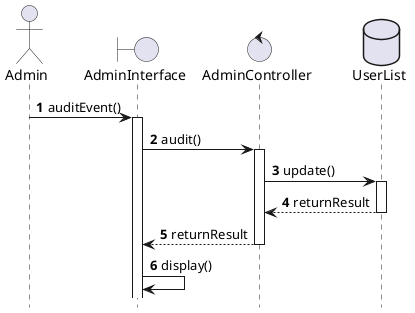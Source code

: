 @startuml
''' 省略底部
	hide footbox 

''' 定义类
	actor Admin as act
	boundary AdminInterface as bou
	control AdminController as con
	database UserList as db

	autonumber
	act -> bou : auditEvent()
	activate bou

	bou -> con : audit()
	activate con 

	con -> db : update()
	activate db

	db --> con : returnResult
	deactivate db

	con --> bou : returnResult
	deactivate con

	bou -> bou : display()

@enduml